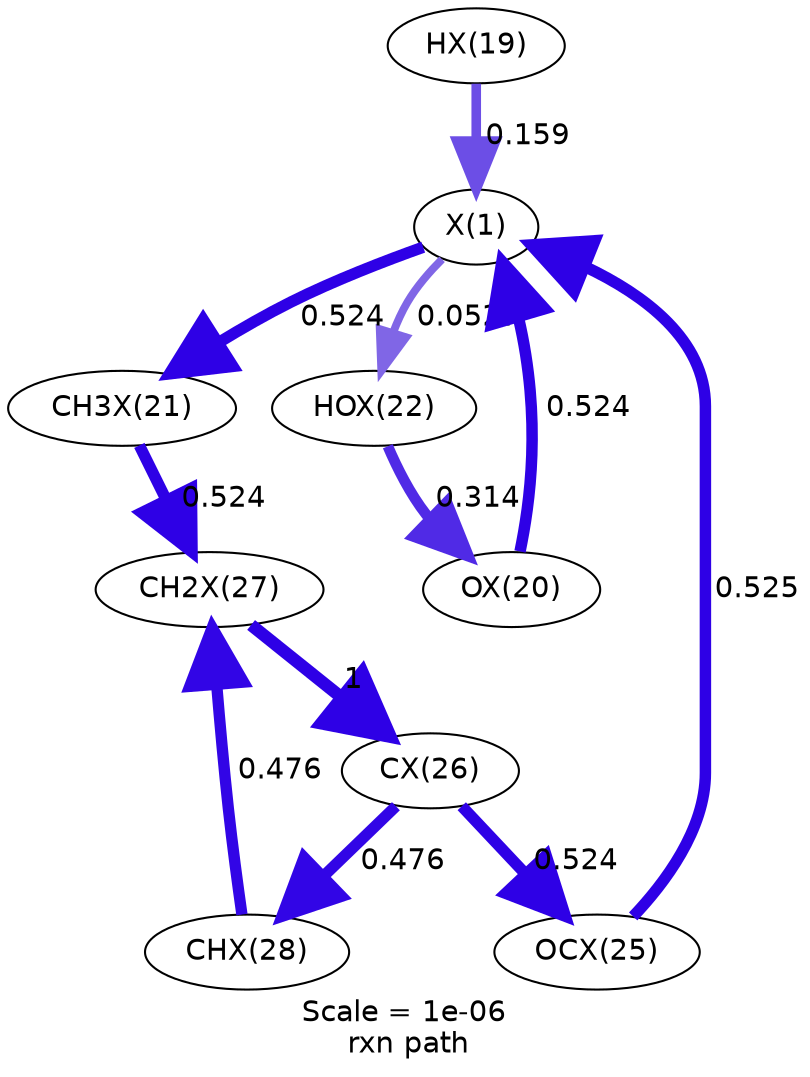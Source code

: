 digraph reaction_paths {
center=1;
s23 -> s22[fontname="Helvetica", penwidth=4.61, arrowsize=2.31, color="0.7, 0.659, 0.9"
, label=" 0.159"];
s24 -> s22[fontname="Helvetica", penwidth=5.51, arrowsize=2.76, color="0.7, 1.02, 0.9"
, label=" 0.524"];
s22 -> s26[fontname="Helvetica", penwidth=3.78, arrowsize=1.89, color="0.7, 0.553, 0.9"
, label=" 0.0527"];
s22 -> s25[fontname="Helvetica", penwidth=5.51, arrowsize=2.76, color="0.7, 1.02, 0.9"
, label=" 0.524"];
s29 -> s22[fontname="Helvetica", penwidth=5.51, arrowsize=2.76, color="0.7, 1.03, 0.9"
, label=" 0.525"];
s26 -> s24[fontname="Helvetica", penwidth=5.13, arrowsize=2.56, color="0.7, 0.814, 0.9"
, label=" 0.314"];
s25 -> s31[fontname="Helvetica", penwidth=5.51, arrowsize=2.76, color="0.7, 1.02, 0.9"
, label=" 0.524"];
s32 -> s31[fontname="Helvetica", penwidth=5.44, arrowsize=2.72, color="0.7, 0.976, 0.9"
, label=" 0.476"];
s31 -> s30[fontname="Helvetica", penwidth=6, arrowsize=3, color="0.7, 1.5, 0.9"
, label=" 1"];
s30 -> s32[fontname="Helvetica", penwidth=5.44, arrowsize=2.72, color="0.7, 0.976, 0.9"
, label=" 0.476"];
s30 -> s29[fontname="Helvetica", penwidth=5.51, arrowsize=2.76, color="0.7, 1.02, 0.9"
, label=" 0.524"];
s22 [ fontname="Helvetica", label="X(1)"];
s23 [ fontname="Helvetica", label="HX(19)"];
s24 [ fontname="Helvetica", label="OX(20)"];
s25 [ fontname="Helvetica", label="CH3X(21)"];
s26 [ fontname="Helvetica", label="HOX(22)"];
s29 [ fontname="Helvetica", label="OCX(25)"];
s30 [ fontname="Helvetica", label="CX(26)"];
s31 [ fontname="Helvetica", label="CH2X(27)"];
s32 [ fontname="Helvetica", label="CHX(28)"];
 label = "Scale = 1e-06\l rxn path";
 fontname = "Helvetica";
}

